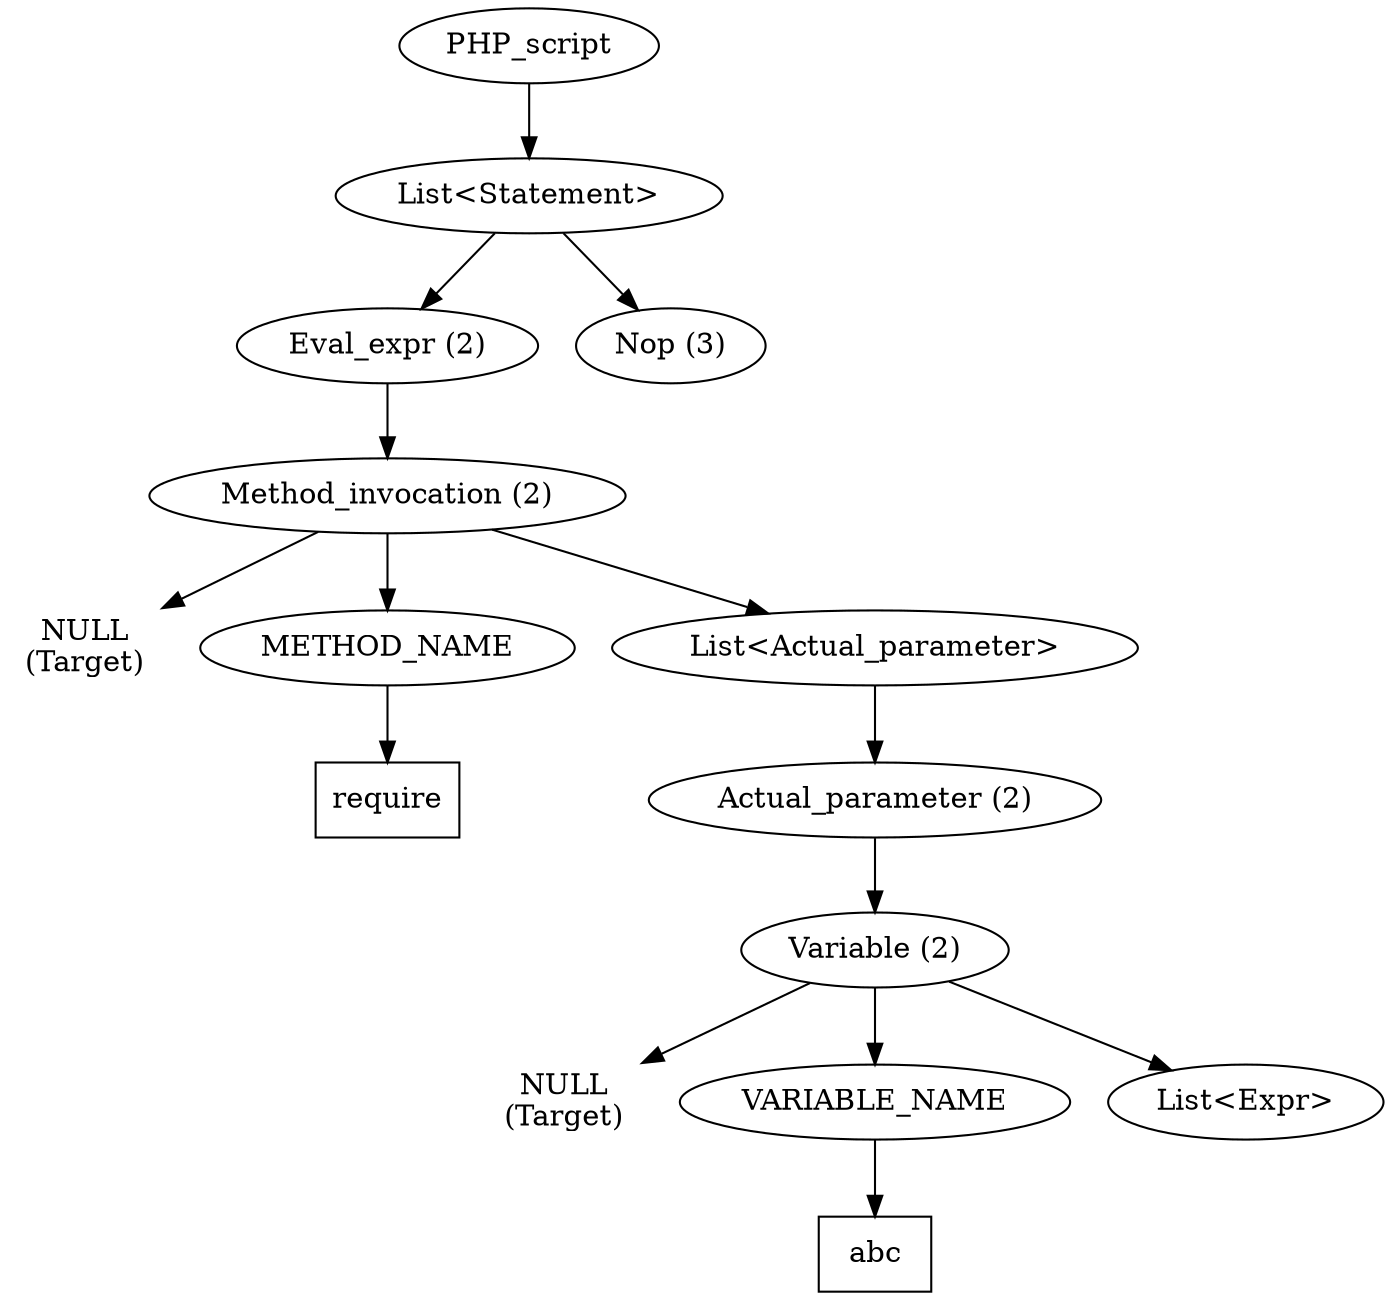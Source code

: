 /*
 * AST in dot format generated by phc -- the PHP compiler
 */

digraph AST {
ordering=out;
node_0 [label="PHP_script"];
node_1 [label="List<Statement>"];
node_0 -> node_1;
node_2 [label="Eval_expr (2)"];
node_1 -> node_2;
node_3 [label="Method_invocation (2)"];
node_2 -> node_3;
node_4 [label="NULL\n(Target)", shape=plaintext]
node_3 -> node_4;
node_5 [label="METHOD_NAME"];
node_3 -> node_5;
node_6 [label="require", shape=box]
node_5 -> node_6;
node_7 [label="List<Actual_parameter>"];
node_3 -> node_7;
node_8 [label="Actual_parameter (2)"];
node_7 -> node_8;
node_9 [label="Variable (2)"];
node_8 -> node_9;
node_10 [label="NULL\n(Target)", shape=plaintext]
node_9 -> node_10;
node_11 [label="VARIABLE_NAME"];
node_9 -> node_11;
node_12 [label="abc", shape=box]
node_11 -> node_12;
node_13 [label="List<Expr>"];
node_9 -> node_13;
node_14 [label="Nop (3)"];
node_1 -> node_14;
}